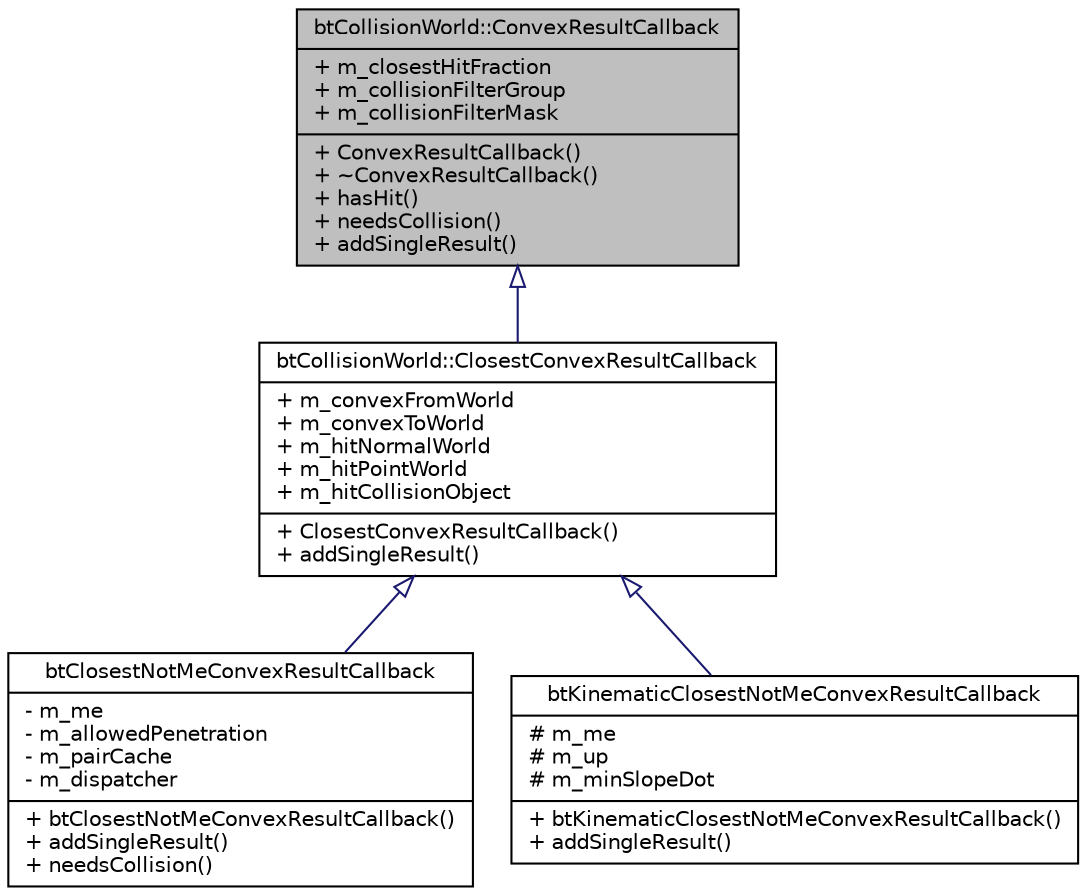 digraph G
{
  edge [fontname="Helvetica",fontsize="10",labelfontname="Helvetica",labelfontsize="10"];
  node [fontname="Helvetica",fontsize="10",shape=record];
  Node1 [label="{btCollisionWorld::ConvexResultCallback\n|+ m_closestHitFraction\l+ m_collisionFilterGroup\l+ m_collisionFilterMask\l|+ ConvexResultCallback()\l+ ~ConvexResultCallback()\l+ hasHit()\l+ needsCollision()\l+ addSingleResult()\l}",height=0.2,width=0.4,color="black", fillcolor="grey75", style="filled" fontcolor="black"];
  Node1 -> Node2 [dir=back,color="midnightblue",fontsize="10",style="solid",arrowtail="empty",fontname="Helvetica"];
  Node2 [label="{btCollisionWorld::ClosestConvexResultCallback\n|+ m_convexFromWorld\l+ m_convexToWorld\l+ m_hitNormalWorld\l+ m_hitPointWorld\l+ m_hitCollisionObject\l|+ ClosestConvexResultCallback()\l+ addSingleResult()\l}",height=0.2,width=0.4,color="black", fillcolor="white", style="filled",URL="$d1/d17/structbtCollisionWorld_1_1ClosestConvexResultCallback.html"];
  Node2 -> Node3 [dir=back,color="midnightblue",fontsize="10",style="solid",arrowtail="empty",fontname="Helvetica"];
  Node3 [label="{btClosestNotMeConvexResultCallback\n|- m_me\l- m_allowedPenetration\l- m_pairCache\l- m_dispatcher\l|+ btClosestNotMeConvexResultCallback()\l+ addSingleResult()\l+ needsCollision()\l}",height=0.2,width=0.4,color="black", fillcolor="white", style="filled",URL="$d8/da1/classbtClosestNotMeConvexResultCallback.html"];
  Node2 -> Node4 [dir=back,color="midnightblue",fontsize="10",style="solid",arrowtail="empty",fontname="Helvetica"];
  Node4 [label="{btKinematicClosestNotMeConvexResultCallback\n|# m_me\l# m_up\l# m_minSlopeDot\l|+ btKinematicClosestNotMeConvexResultCallback()\l+ addSingleResult()\l}",height=0.2,width=0.4,color="black", fillcolor="white", style="filled",URL="$d6/d39/classbtKinematicClosestNotMeConvexResultCallback.html"];
}
